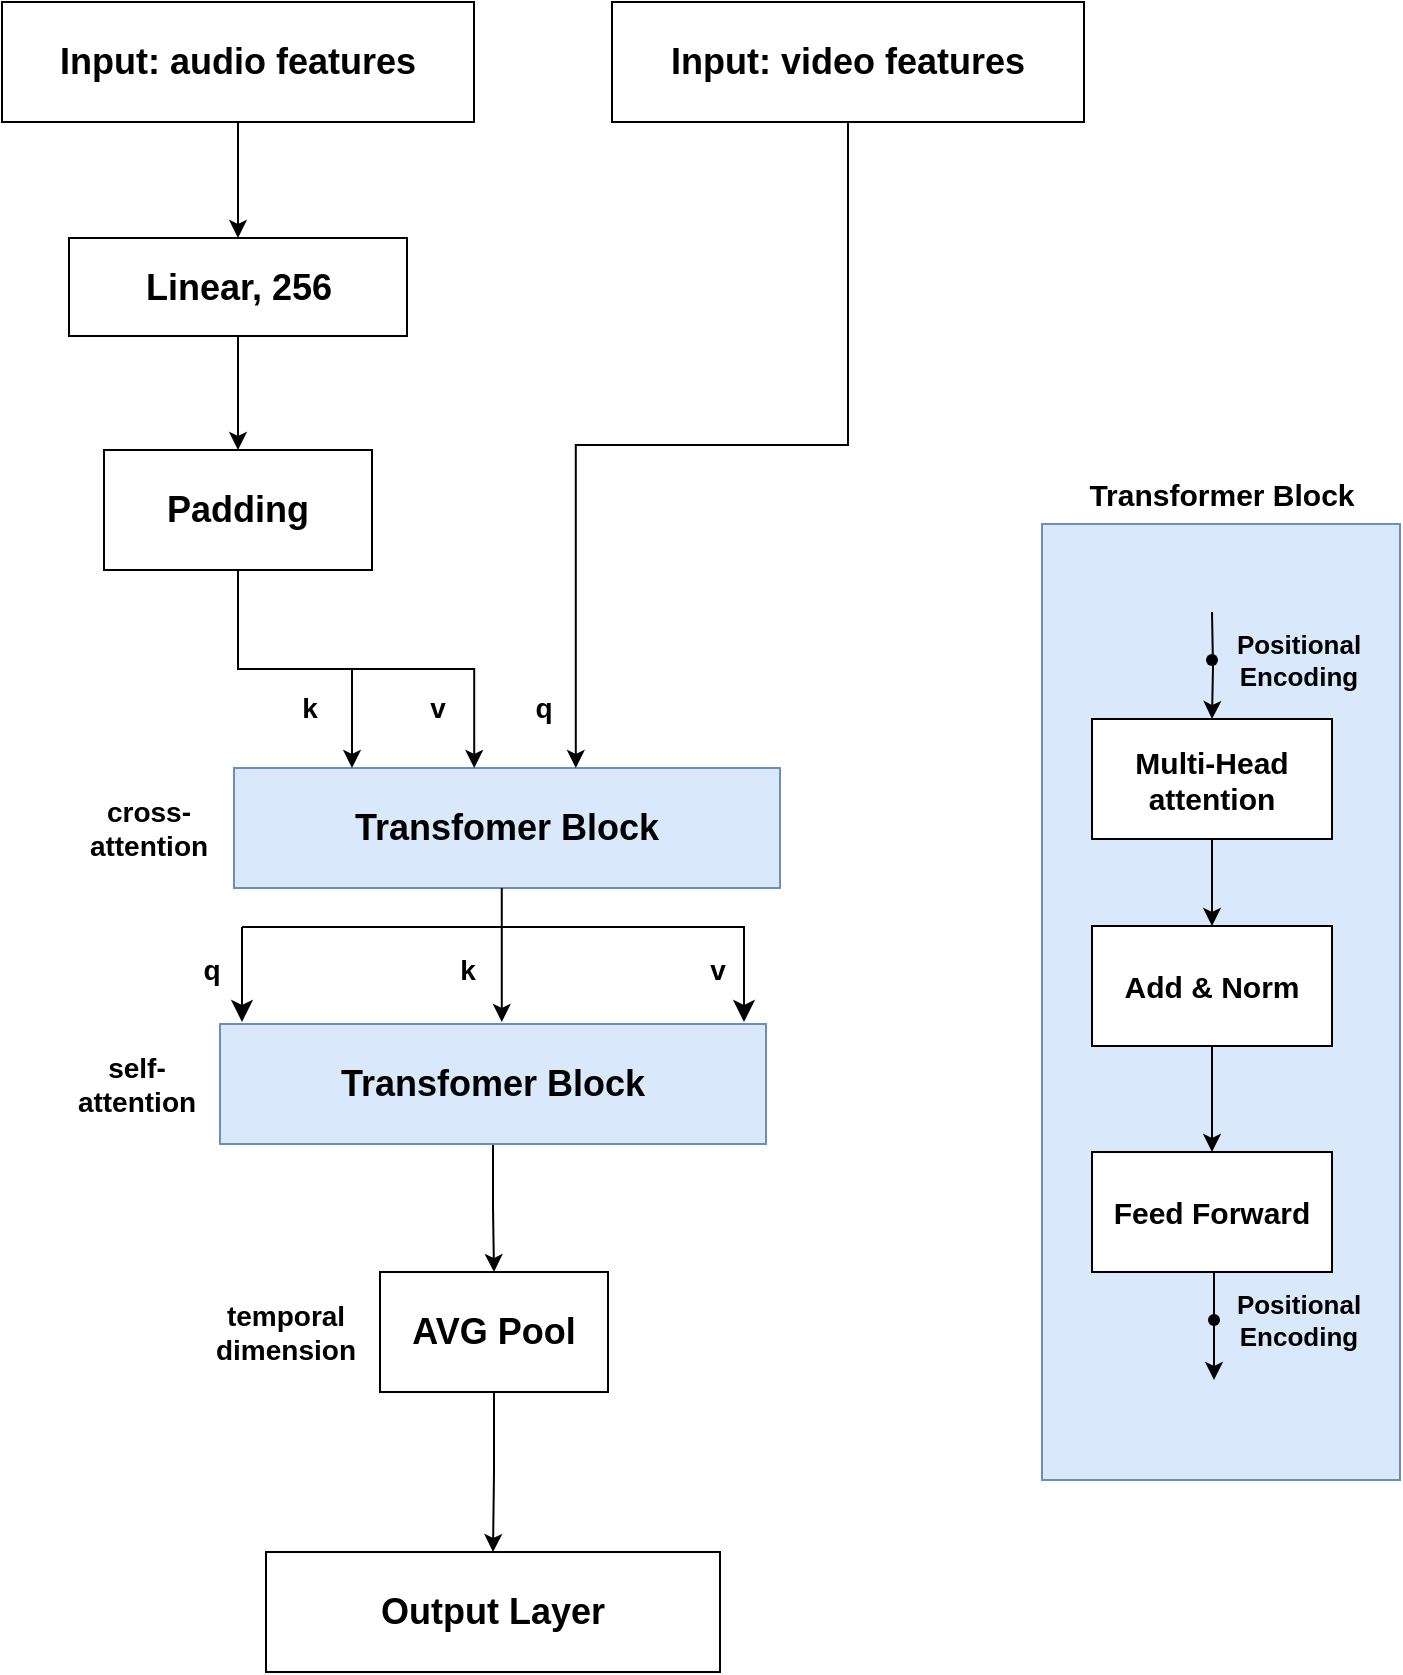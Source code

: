 <mxfile version="24.3.0" type="device">
  <diagram name="Seite-1" id="b_AGeAWhSSDeno7w7Fma">
    <mxGraphModel dx="1434" dy="794" grid="0" gridSize="10" guides="1" tooltips="1" connect="1" arrows="1" fold="1" page="1" pageScale="1" pageWidth="1169" pageHeight="1654" math="0" shadow="0">
      <root>
        <mxCell id="0" />
        <mxCell id="1" parent="0" />
        <mxCell id="LP8jPOzDIxKEW4RSeFAv-51" value="" style="edgeStyle=orthogonalEdgeStyle;rounded=0;orthogonalLoop=1;jettySize=auto;html=1;" edge="1" parent="1" source="LP8jPOzDIxKEW4RSeFAv-2" target="LP8jPOzDIxKEW4RSeFAv-50">
          <mxGeometry relative="1" as="geometry" />
        </mxCell>
        <mxCell id="LP8jPOzDIxKEW4RSeFAv-2" value="&lt;font size=&quot;1&quot;&gt;&lt;b style=&quot;font-size: 18px;&quot;&gt;Input: audio features&lt;/b&gt;&lt;/font&gt;" style="rounded=0;whiteSpace=wrap;html=1;" vertex="1" parent="1">
          <mxGeometry x="303" y="6" width="236" height="60" as="geometry" />
        </mxCell>
        <mxCell id="LP8jPOzDIxKEW4RSeFAv-3" value="&lt;font size=&quot;1&quot;&gt;&lt;b style=&quot;font-size: 18px;&quot;&gt;Input: video features&lt;/b&gt;&lt;/font&gt;" style="rounded=0;whiteSpace=wrap;html=1;" vertex="1" parent="1">
          <mxGeometry x="608" y="6" width="236" height="60" as="geometry" />
        </mxCell>
        <mxCell id="LP8jPOzDIxKEW4RSeFAv-4" value="&lt;font size=&quot;1&quot;&gt;&lt;b style=&quot;font-size: 18px;&quot;&gt;Padding&lt;/b&gt;&lt;/font&gt;" style="rounded=0;whiteSpace=wrap;html=1;" vertex="1" parent="1">
          <mxGeometry x="354" y="230" width="134" height="60" as="geometry" />
        </mxCell>
        <mxCell id="LP8jPOzDIxKEW4RSeFAv-5" value="&lt;font style=&quot;font-size: 18px;&quot;&gt;&lt;b&gt;Transfomer Block&lt;br&gt;&lt;/b&gt;&lt;/font&gt;" style="rounded=0;whiteSpace=wrap;html=1;fillColor=#dae8fc;strokeColor=#6c8ebf;" vertex="1" parent="1">
          <mxGeometry x="419" y="389" width="273" height="60" as="geometry" />
        </mxCell>
        <mxCell id="LP8jPOzDIxKEW4RSeFAv-33" value="" style="edgeStyle=orthogonalEdgeStyle;rounded=0;orthogonalLoop=1;jettySize=auto;html=1;" edge="1" parent="1" source="LP8jPOzDIxKEW4RSeFAv-6" target="LP8jPOzDIxKEW4RSeFAv-29">
          <mxGeometry relative="1" as="geometry" />
        </mxCell>
        <mxCell id="LP8jPOzDIxKEW4RSeFAv-6" value="&lt;font style=&quot;font-size: 18px;&quot;&gt;&lt;b&gt;Transfomer Block&lt;br&gt;&lt;/b&gt;&lt;/font&gt;" style="rounded=0;whiteSpace=wrap;html=1;fillColor=#dae8fc;strokeColor=#6c8ebf;" vertex="1" parent="1">
          <mxGeometry x="412" y="517" width="273" height="60" as="geometry" />
        </mxCell>
        <mxCell id="LP8jPOzDIxKEW4RSeFAv-7" style="edgeStyle=orthogonalEdgeStyle;rounded=0;orthogonalLoop=1;jettySize=auto;html=1;exitX=0.5;exitY=1;exitDx=0;exitDy=0;entryX=0.626;entryY=0;entryDx=0;entryDy=0;entryPerimeter=0;" edge="1" parent="1" source="LP8jPOzDIxKEW4RSeFAv-3" target="LP8jPOzDIxKEW4RSeFAv-5">
          <mxGeometry relative="1" as="geometry" />
        </mxCell>
        <mxCell id="LP8jPOzDIxKEW4RSeFAv-8" style="edgeStyle=orthogonalEdgeStyle;rounded=0;orthogonalLoop=1;jettySize=auto;html=1;exitX=0.5;exitY=1;exitDx=0;exitDy=0;entryX=0.44;entryY=0;entryDx=0;entryDy=0;entryPerimeter=0;" edge="1" parent="1" source="LP8jPOzDIxKEW4RSeFAv-4" target="LP8jPOzDIxKEW4RSeFAv-5">
          <mxGeometry relative="1" as="geometry" />
        </mxCell>
        <mxCell id="LP8jPOzDIxKEW4RSeFAv-12" value="" style="endArrow=classic;html=1;rounded=0;" edge="1" parent="1">
          <mxGeometry width="50" height="50" relative="1" as="geometry">
            <mxPoint x="478" y="339" as="sourcePoint" />
            <mxPoint x="478" y="389" as="targetPoint" />
          </mxGeometry>
        </mxCell>
        <mxCell id="LP8jPOzDIxKEW4RSeFAv-18" value="" style="group" vertex="1" connectable="0" parent="1">
          <mxGeometry x="423" y="449" width="251" height="67" as="geometry" />
        </mxCell>
        <mxCell id="LP8jPOzDIxKEW4RSeFAv-13" value="" style="edgeStyle=orthogonalEdgeStyle;rounded=0;orthogonalLoop=1;jettySize=auto;html=1;fontSize=8;" edge="1" parent="LP8jPOzDIxKEW4RSeFAv-18">
          <mxGeometry relative="1" as="geometry">
            <mxPoint x="129.888" as="sourcePoint" />
            <mxPoint x="129.888" y="67" as="targetPoint" />
          </mxGeometry>
        </mxCell>
        <mxCell id="LP8jPOzDIxKEW4RSeFAv-14" value="" style="edgeStyle=segmentEdgeStyle;endArrow=classic;html=1;curved=0;rounded=0;endSize=8;startSize=8;fontSize=8;" edge="1" parent="LP8jPOzDIxKEW4RSeFAv-18">
          <mxGeometry width="50" height="50" relative="1" as="geometry">
            <mxPoint y="19.542" as="sourcePoint" />
            <mxPoint x="251" y="67" as="targetPoint" />
          </mxGeometry>
        </mxCell>
        <mxCell id="LP8jPOzDIxKEW4RSeFAv-15" value="" style="edgeStyle=segmentEdgeStyle;endArrow=classic;html=1;curved=0;rounded=0;endSize=8;startSize=8;fontSize=8;" edge="1" parent="LP8jPOzDIxKEW4RSeFAv-18">
          <mxGeometry width="50" height="50" relative="1" as="geometry">
            <mxPoint y="19.542" as="sourcePoint" />
            <mxPoint y="67" as="targetPoint" />
          </mxGeometry>
        </mxCell>
        <mxCell id="LP8jPOzDIxKEW4RSeFAv-24" value="&lt;b style=&quot;font-size: 14px;&quot;&gt;q&lt;/b&gt;" style="text;html=1;align=center;verticalAlign=middle;whiteSpace=wrap;rounded=0;" vertex="1" parent="LP8jPOzDIxKEW4RSeFAv-18">
          <mxGeometry x="-26" y="26" width="22" height="30" as="geometry" />
        </mxCell>
        <mxCell id="LP8jPOzDIxKEW4RSeFAv-25" value="&lt;b&gt;&lt;font style=&quot;font-size: 14px;&quot;&gt;k&lt;/font&gt;&lt;/b&gt;" style="text;html=1;align=center;verticalAlign=middle;whiteSpace=wrap;rounded=0;" vertex="1" parent="LP8jPOzDIxKEW4RSeFAv-18">
          <mxGeometry x="102" y="26" width="22" height="30" as="geometry" />
        </mxCell>
        <mxCell id="LP8jPOzDIxKEW4RSeFAv-26" value="&lt;b&gt;&lt;font style=&quot;font-size: 14px;&quot;&gt;v&lt;/font&gt;&lt;/b&gt;" style="text;html=1;align=center;verticalAlign=middle;whiteSpace=wrap;rounded=0;" vertex="1" parent="LP8jPOzDIxKEW4RSeFAv-18">
          <mxGeometry x="227" y="26" width="22" height="30" as="geometry" />
        </mxCell>
        <mxCell id="LP8jPOzDIxKEW4RSeFAv-19" value="&lt;b&gt;&lt;font style=&quot;font-size: 14px;&quot;&gt;k&lt;/font&gt;&lt;/b&gt;" style="text;html=1;align=center;verticalAlign=middle;whiteSpace=wrap;rounded=0;" vertex="1" parent="1">
          <mxGeometry x="446" y="344" width="22" height="30" as="geometry" />
        </mxCell>
        <mxCell id="LP8jPOzDIxKEW4RSeFAv-21" value="&lt;b&gt;&lt;font style=&quot;font-size: 14px;&quot;&gt;v&lt;/font&gt;&lt;/b&gt;" style="text;html=1;align=center;verticalAlign=middle;whiteSpace=wrap;rounded=0;" vertex="1" parent="1">
          <mxGeometry x="510" y="344" width="22" height="30" as="geometry" />
        </mxCell>
        <mxCell id="LP8jPOzDIxKEW4RSeFAv-22" value="&lt;b style=&quot;font-size: 14px;&quot;&gt;q&lt;/b&gt;" style="text;html=1;align=center;verticalAlign=middle;whiteSpace=wrap;rounded=0;" vertex="1" parent="1">
          <mxGeometry x="563" y="344" width="22" height="30" as="geometry" />
        </mxCell>
        <mxCell id="LP8jPOzDIxKEW4RSeFAv-32" value="" style="group" vertex="1" connectable="0" parent="1">
          <mxGeometry x="435" y="641" width="227" height="200" as="geometry" />
        </mxCell>
        <mxCell id="LP8jPOzDIxKEW4RSeFAv-28" value="" style="edgeStyle=orthogonalEdgeStyle;rounded=0;orthogonalLoop=1;jettySize=auto;html=1;" edge="1" parent="LP8jPOzDIxKEW4RSeFAv-32" source="LP8jPOzDIxKEW4RSeFAv-29" target="LP8jPOzDIxKEW4RSeFAv-30">
          <mxGeometry relative="1" as="geometry" />
        </mxCell>
        <mxCell id="LP8jPOzDIxKEW4RSeFAv-29" value="&lt;font style=&quot;font-size: 18px;&quot;&gt;&lt;b&gt;AVG Pool&lt;br&gt;&lt;/b&gt;&lt;/font&gt;" style="rounded=0;whiteSpace=wrap;html=1;" vertex="1" parent="LP8jPOzDIxKEW4RSeFAv-32">
          <mxGeometry x="57" width="114" height="60" as="geometry" />
        </mxCell>
        <mxCell id="LP8jPOzDIxKEW4RSeFAv-30" value="&lt;font style=&quot;font-size: 18px;&quot;&gt;&lt;b&gt;Output Layer&lt;br&gt;&lt;/b&gt;&lt;/font&gt;" style="rounded=0;whiteSpace=wrap;html=1;" vertex="1" parent="LP8jPOzDIxKEW4RSeFAv-32">
          <mxGeometry y="140" width="227" height="60" as="geometry" />
        </mxCell>
        <mxCell id="LP8jPOzDIxKEW4RSeFAv-53" value="&lt;font style=&quot;font-size: 14px;&quot;&gt;&lt;b&gt;temporal dimension&lt;/b&gt;&lt;/font&gt;" style="text;html=1;align=center;verticalAlign=middle;whiteSpace=wrap;rounded=0;" vertex="1" parent="LP8jPOzDIxKEW4RSeFAv-32">
          <mxGeometry x="-30" y="2" width="80" height="56" as="geometry" />
        </mxCell>
        <mxCell id="LP8jPOzDIxKEW4RSeFAv-47" value="" style="group" vertex="1" connectable="0" parent="1">
          <mxGeometry x="823" y="237" width="179" height="508" as="geometry" />
        </mxCell>
        <mxCell id="LP8jPOzDIxKEW4RSeFAv-34" value="" style="rounded=0;whiteSpace=wrap;html=1;fillColor=#dae8fc;strokeColor=#6c8ebf;" vertex="1" parent="LP8jPOzDIxKEW4RSeFAv-47">
          <mxGeometry y="30" width="179" height="478" as="geometry" />
        </mxCell>
        <mxCell id="LP8jPOzDIxKEW4RSeFAv-35" value="" style="edgeStyle=orthogonalEdgeStyle;rounded=0;orthogonalLoop=1;jettySize=auto;html=1;" edge="1" parent="LP8jPOzDIxKEW4RSeFAv-47" target="LP8jPOzDIxKEW4RSeFAv-37">
          <mxGeometry relative="1" as="geometry">
            <mxPoint x="85" y="74" as="sourcePoint" />
          </mxGeometry>
        </mxCell>
        <mxCell id="LP8jPOzDIxKEW4RSeFAv-36" value="" style="edgeStyle=orthogonalEdgeStyle;rounded=0;orthogonalLoop=1;jettySize=auto;html=1;" edge="1" parent="LP8jPOzDIxKEW4RSeFAv-47" source="LP8jPOzDIxKEW4RSeFAv-37" target="LP8jPOzDIxKEW4RSeFAv-39">
          <mxGeometry relative="1" as="geometry" />
        </mxCell>
        <mxCell id="LP8jPOzDIxKEW4RSeFAv-37" value="&lt;font style=&quot;font-size: 15px;&quot;&gt;&lt;b&gt;Multi-Head attention&lt;br&gt;&lt;/b&gt;&lt;/font&gt;" style="rounded=0;whiteSpace=wrap;html=1;" vertex="1" parent="LP8jPOzDIxKEW4RSeFAv-47">
          <mxGeometry x="25" y="127.5" width="120" height="60" as="geometry" />
        </mxCell>
        <mxCell id="LP8jPOzDIxKEW4RSeFAv-38" value="" style="edgeStyle=orthogonalEdgeStyle;rounded=0;orthogonalLoop=1;jettySize=auto;html=1;" edge="1" parent="LP8jPOzDIxKEW4RSeFAv-47" source="LP8jPOzDIxKEW4RSeFAv-39" target="LP8jPOzDIxKEW4RSeFAv-40">
          <mxGeometry relative="1" as="geometry" />
        </mxCell>
        <mxCell id="LP8jPOzDIxKEW4RSeFAv-39" value="&lt;font style=&quot;font-size: 15px;&quot;&gt;&lt;b&gt;Add &amp;amp; Norm&lt;br&gt;&lt;/b&gt;&lt;/font&gt;" style="rounded=0;whiteSpace=wrap;html=1;" vertex="1" parent="LP8jPOzDIxKEW4RSeFAv-47">
          <mxGeometry x="25" y="231" width="120" height="60" as="geometry" />
        </mxCell>
        <mxCell id="LP8jPOzDIxKEW4RSeFAv-40" value="&lt;font style=&quot;font-size: 15px;&quot;&gt;&lt;b&gt;Feed Forward&lt;br&gt;&lt;/b&gt;&lt;/font&gt;" style="rounded=0;whiteSpace=wrap;html=1;" vertex="1" parent="LP8jPOzDIxKEW4RSeFAv-47">
          <mxGeometry x="25" y="344" width="120" height="60" as="geometry" />
        </mxCell>
        <mxCell id="LP8jPOzDIxKEW4RSeFAv-41" value="" style="shape=waypoint;sketch=0;fillStyle=solid;size=6;pointerEvents=1;points=[];fillColor=none;resizable=0;rotatable=0;perimeter=centerPerimeter;snapToPoint=1;" vertex="1" parent="LP8jPOzDIxKEW4RSeFAv-47">
          <mxGeometry x="75" y="88" width="20" height="20" as="geometry" />
        </mxCell>
        <mxCell id="LP8jPOzDIxKEW4RSeFAv-42" value="" style="edgeStyle=orthogonalEdgeStyle;rounded=0;orthogonalLoop=1;jettySize=auto;html=1;" edge="1" parent="LP8jPOzDIxKEW4RSeFAv-47">
          <mxGeometry relative="1" as="geometry">
            <mxPoint x="86" y="404" as="sourcePoint" />
            <mxPoint x="86" y="458" as="targetPoint" />
          </mxGeometry>
        </mxCell>
        <mxCell id="LP8jPOzDIxKEW4RSeFAv-43" value="" style="shape=waypoint;sketch=0;fillStyle=solid;size=6;pointerEvents=1;points=[];fillColor=none;resizable=0;rotatable=0;perimeter=centerPerimeter;snapToPoint=1;" vertex="1" parent="LP8jPOzDIxKEW4RSeFAv-47">
          <mxGeometry x="76" y="418" width="20" height="20" as="geometry" />
        </mxCell>
        <mxCell id="LP8jPOzDIxKEW4RSeFAv-44" value="&lt;font style=&quot;font-size: 13px;&quot;&gt;&lt;b&gt;&lt;font style=&quot;font-size: 13px;&quot;&gt;Positional Encoding&lt;/font&gt;&lt;/b&gt;&lt;/font&gt;" style="text;html=1;align=center;verticalAlign=middle;whiteSpace=wrap;rounded=0;" vertex="1" parent="LP8jPOzDIxKEW4RSeFAv-47">
          <mxGeometry x="95" y="78.5" width="67" height="39" as="geometry" />
        </mxCell>
        <mxCell id="LP8jPOzDIxKEW4RSeFAv-45" value="&lt;font style=&quot;font-size: 13px;&quot;&gt;&lt;b&gt;&lt;font style=&quot;font-size: 13px;&quot;&gt;Positional Encoding&lt;/font&gt;&lt;/b&gt;&lt;/font&gt;" style="text;html=1;align=center;verticalAlign=middle;whiteSpace=wrap;rounded=0;" vertex="1" parent="LP8jPOzDIxKEW4RSeFAv-47">
          <mxGeometry x="95" y="408.5" width="67" height="39" as="geometry" />
        </mxCell>
        <mxCell id="LP8jPOzDIxKEW4RSeFAv-46" value="&lt;b&gt;&lt;font style=&quot;font-size: 15px;&quot;&gt;Transformer Block&lt;/font&gt;&lt;/b&gt;" style="text;html=1;align=center;verticalAlign=middle;whiteSpace=wrap;rounded=0;shadow=0;" vertex="1" parent="LP8jPOzDIxKEW4RSeFAv-47">
          <mxGeometry x="19.5" width="140" height="30" as="geometry" />
        </mxCell>
        <mxCell id="LP8jPOzDIxKEW4RSeFAv-48" value="&lt;font style=&quot;font-size: 14px;&quot;&gt;&lt;b&gt;self-attention&lt;/b&gt;&lt;/font&gt;" style="text;html=1;align=center;verticalAlign=middle;whiteSpace=wrap;rounded=0;" vertex="1" parent="1">
          <mxGeometry x="337" y="523.5" width="67" height="47" as="geometry" />
        </mxCell>
        <mxCell id="LP8jPOzDIxKEW4RSeFAv-49" value="&lt;font style=&quot;font-size: 14px;&quot;&gt;&lt;b&gt;cross-attention&lt;/b&gt;&lt;/font&gt;" style="text;html=1;align=center;verticalAlign=middle;whiteSpace=wrap;rounded=0;" vertex="1" parent="1">
          <mxGeometry x="343" y="395.5" width="67" height="47" as="geometry" />
        </mxCell>
        <mxCell id="LP8jPOzDIxKEW4RSeFAv-52" value="" style="edgeStyle=orthogonalEdgeStyle;rounded=0;orthogonalLoop=1;jettySize=auto;html=1;" edge="1" parent="1" source="LP8jPOzDIxKEW4RSeFAv-50" target="LP8jPOzDIxKEW4RSeFAv-4">
          <mxGeometry relative="1" as="geometry" />
        </mxCell>
        <mxCell id="LP8jPOzDIxKEW4RSeFAv-50" value="&lt;font style=&quot;font-size: 18px;&quot;&gt;&lt;b&gt;Linear, 256&lt;br&gt;&lt;/b&gt;&lt;/font&gt;" style="rounded=0;whiteSpace=wrap;html=1;" vertex="1" parent="1">
          <mxGeometry x="336.5" y="124" width="169" height="49" as="geometry" />
        </mxCell>
      </root>
    </mxGraphModel>
  </diagram>
</mxfile>
